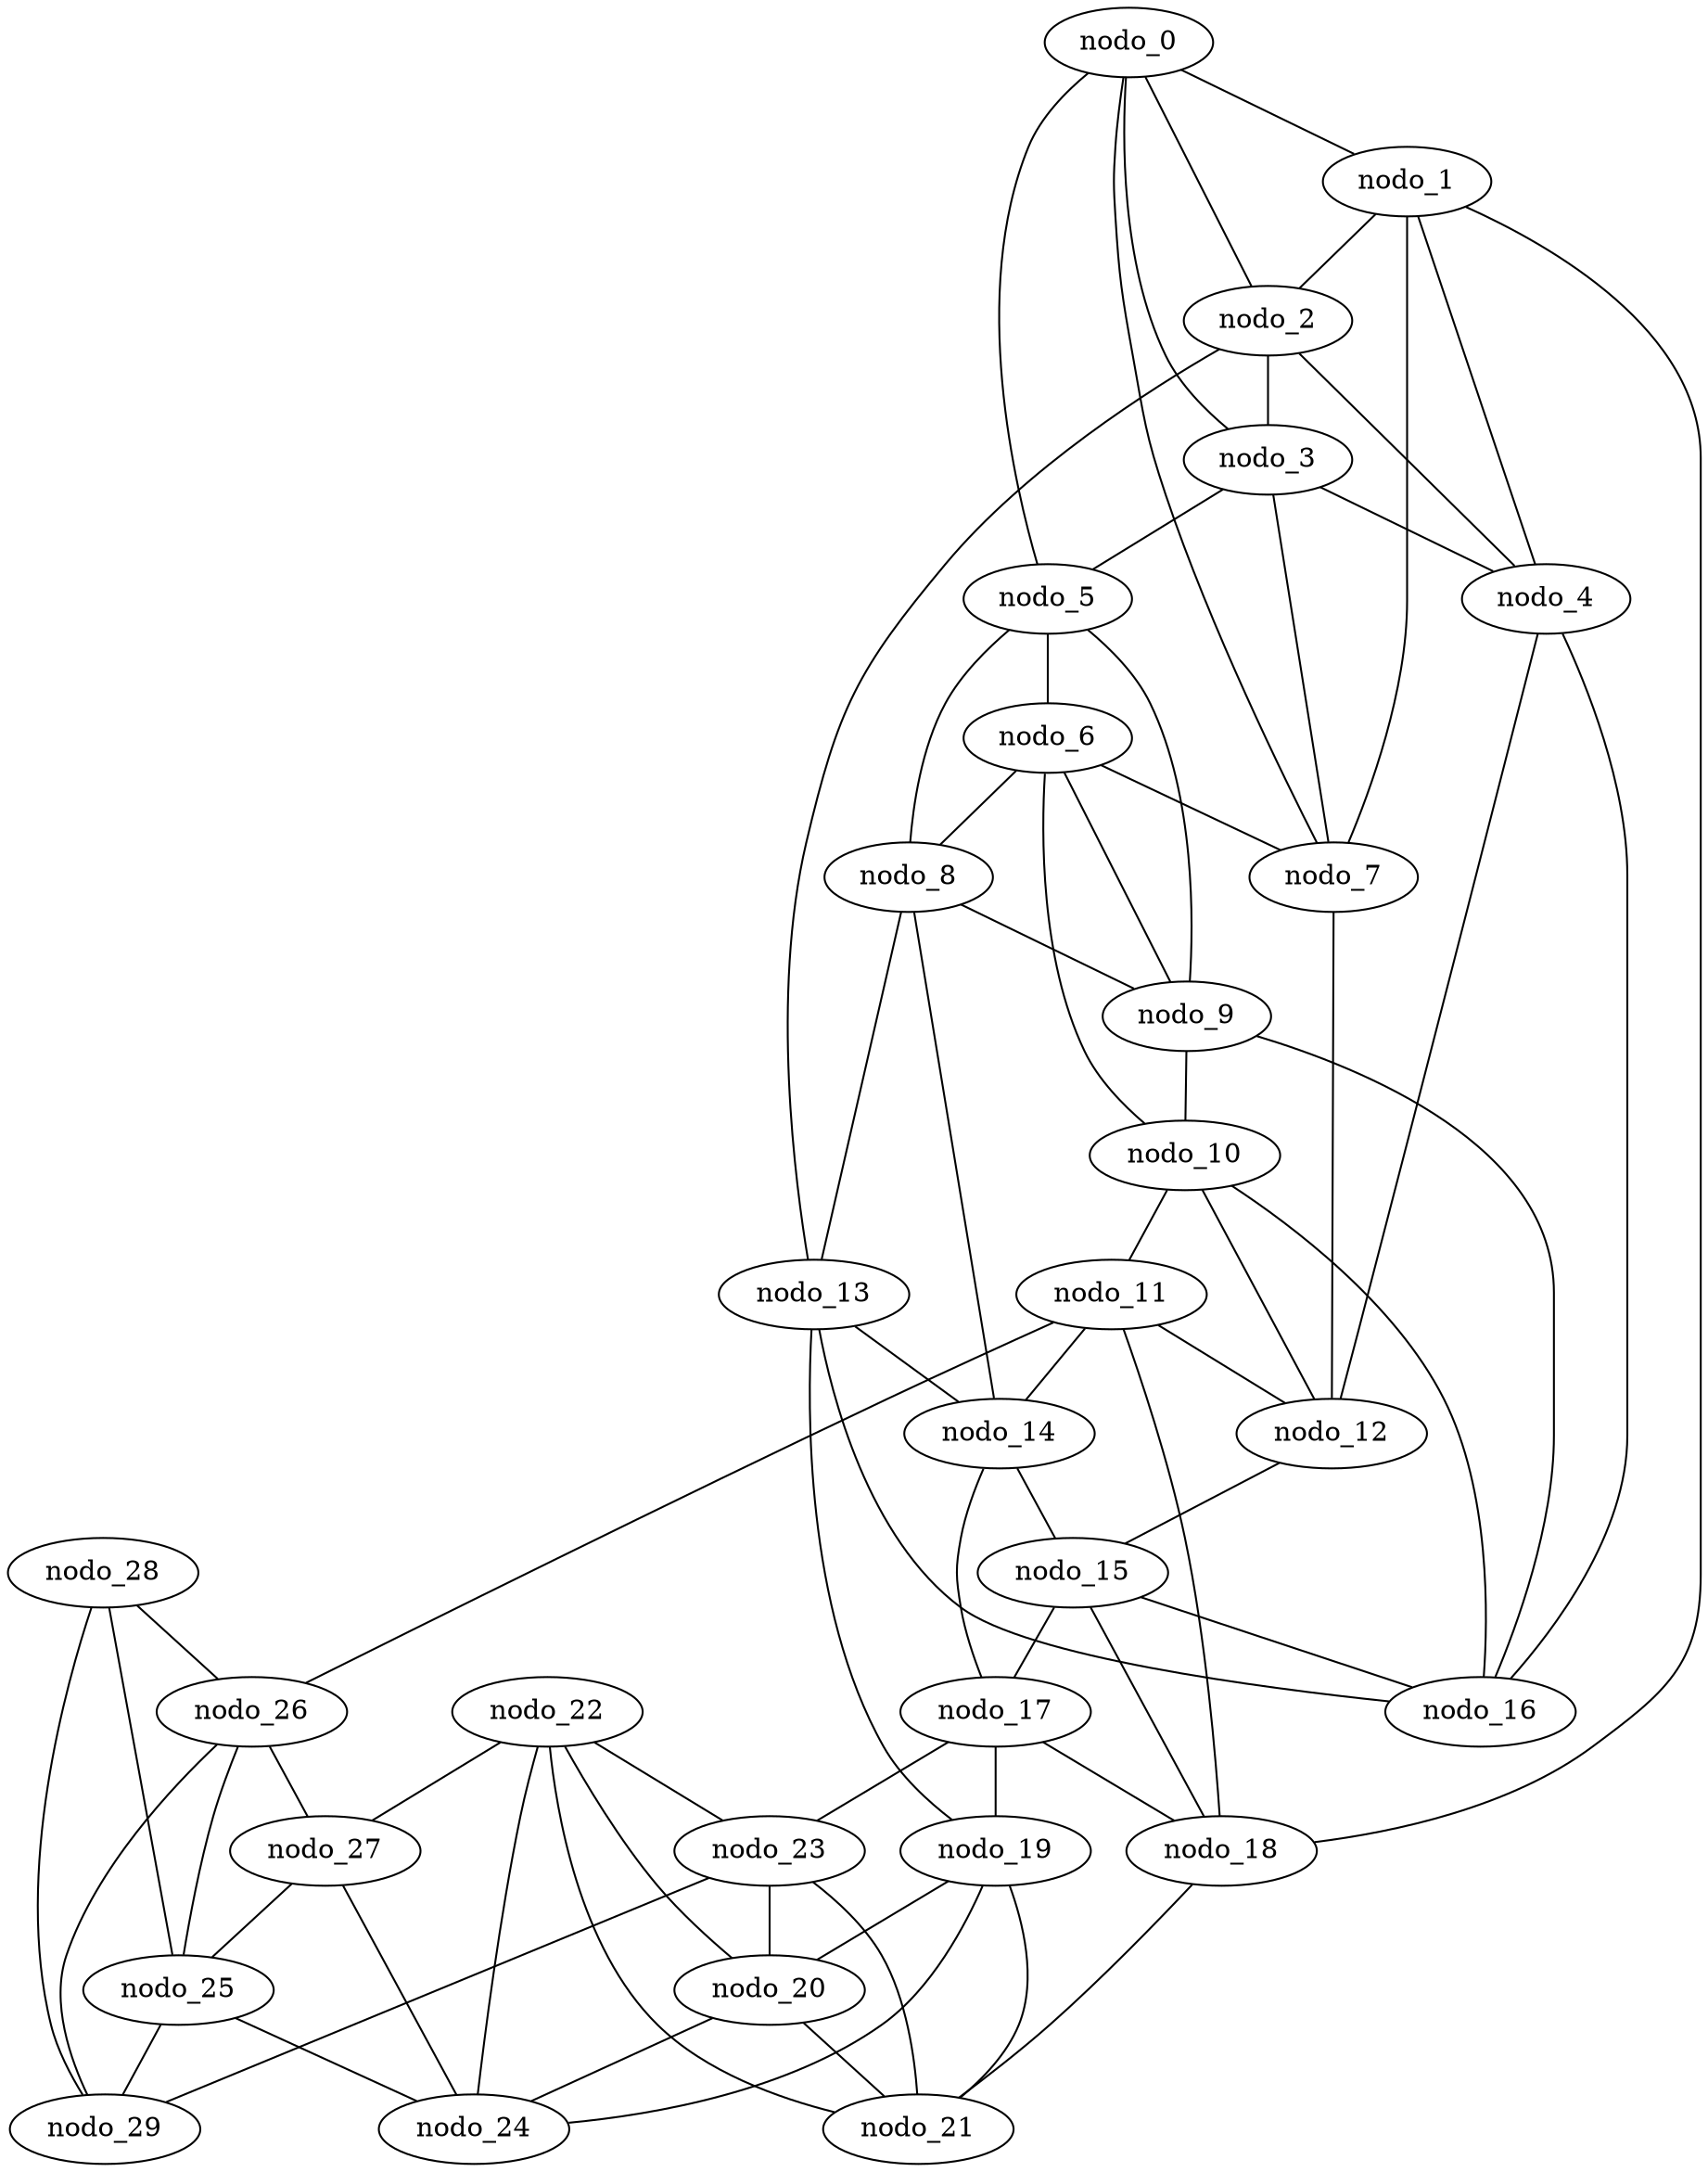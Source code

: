 graph gen_BarabasiAlbert_30 {
  nodo_28 -- nodo_26;
  nodo_10 -- nodo_12;
  nodo_4 -- nodo_16;
  nodo_10 -- nodo_11;
  nodo_11 -- nodo_26;
  nodo_14 -- nodo_17;
  nodo_14 -- nodo_15;
  nodo_10 -- nodo_16;
  nodo_8 -- nodo_14;
  nodo_8 -- nodo_13;
  nodo_4 -- nodo_12;
  nodo_21 -- nodo_22;
  nodo_25 -- nodo_28;
  nodo_21 -- nodo_23;
  nodo_25 -- nodo_29;
  nodo_18 -- nodo_21;
  nodo_25 -- nodo_26;
  nodo_1 -- nodo_2;
  nodo_23 -- nodo_20;
  nodo_1 -- nodo_4;
  nodo_27 -- nodo_25;
  nodo_3 -- nodo_4;
  nodo_1 -- nodo_7;
  nodo_3 -- nodo_5;
  nodo_13 -- nodo_16;
  nodo_3 -- nodo_7;
  nodo_13 -- nodo_14;
  nodo_5 -- nodo_6;
  nodo_17 -- nodo_18;
  nodo_17 -- nodo_19;
  nodo_5 -- nodo_8;
  nodo_13 -- nodo_19;
  nodo_5 -- nodo_9;
  nodo_7 -- nodo_12;
  nodo_20 -- nodo_24;
  nodo_17 -- nodo_23;
  nodo_20 -- nodo_22;
  nodo_20 -- nodo_21;
  nodo_24 -- nodo_27;
  nodo_28 -- nodo_29;
  nodo_12 -- nodo_15;
  nodo_6 -- nodo_10;
  nodo_2 -- nodo_13;
  nodo_23 -- nodo_29;
  nodo_0 -- nodo_1;
  nodo_1 -- nodo_18;
  nodo_0 -- nodo_2;
  nodo_0 -- nodo_3;
  nodo_25 -- nodo_24;
  nodo_0 -- nodo_5;
  nodo_2 -- nodo_3;
  nodo_2 -- nodo_4;
  nodo_0 -- nodo_7;
  nodo_11 -- nodo_14;
  nodo_11 -- nodo_12;
  nodo_11 -- nodo_18;
  nodo_15 -- nodo_16;
  nodo_15 -- nodo_17;
  nodo_6 -- nodo_7;
  nodo_15 -- nodo_18;
  nodo_6 -- nodo_8;
  nodo_6 -- nodo_9;
  nodo_9 -- nodo_16;
  nodo_8 -- nodo_9;
  nodo_19 -- nodo_24;
  nodo_19 -- nodo_20;
  nodo_22 -- nodo_23;
  nodo_26 -- nodo_29;
  nodo_22 -- nodo_24;
  nodo_26 -- nodo_27;
  nodo_19 -- nodo_21;
  nodo_22 -- nodo_27;
  nodo_9 -- nodo_10;
}